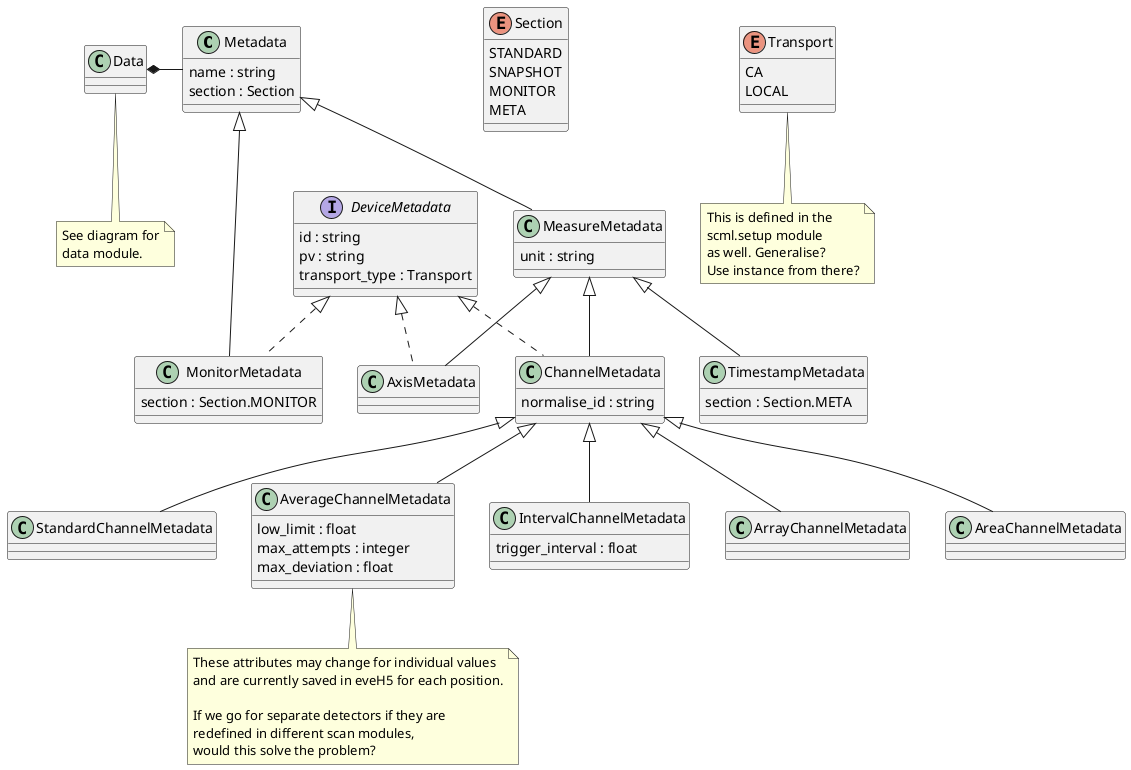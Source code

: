 @startuml

class Metadata {
    name : string
    section : Section
}

class Data {
}
note bottom: See diagram for\ndata module.

enum Section {
    STANDARD
    SNAPSHOT
    MONITOR
    META
}

enum Transport {
    CA
    LOCAL
}
note bottom: This is defined in the\nscml.setup module\nas well. Generalise?\nUse instance from there?

interface DeviceMetadata {
    id : string
    pv : string
    transport_type : Transport
}

class MeasureMetadata extends Metadata {
    unit : string
}

class MonitorMetadata extends Metadata implements DeviceMetadata {
    section : Section.MONITOR
}

class AxisMetadata extends MeasureMetadata implements DeviceMetadata  {
}

class ChannelMetadata extends MeasureMetadata implements DeviceMetadata  {
    normalise_id : string
}

class TimestampMetadata extends MeasureMetadata {
    section : Section.META
}

class StandardChannelMetadata extends ChannelMetadata {}

class AverageChannelMetadata extends ChannelMetadata {
    low_limit : float
    max_attempts : integer
    max_deviation : float
}
note bottom
    These attributes may change for individual values
    and are currently saved in eveH5 for each position.

    If we go for separate detectors if they are
    redefined in different scan modules,
    would this solve the problem?
end note

class IntervalChannelMetadata extends ChannelMetadata {
    trigger_interval : float
}

class ArrayChannelMetadata extends ChannelMetadata {
}

class AreaChannelMetadata extends ChannelMetadata {
}

Data *- Metadata

@enduml
